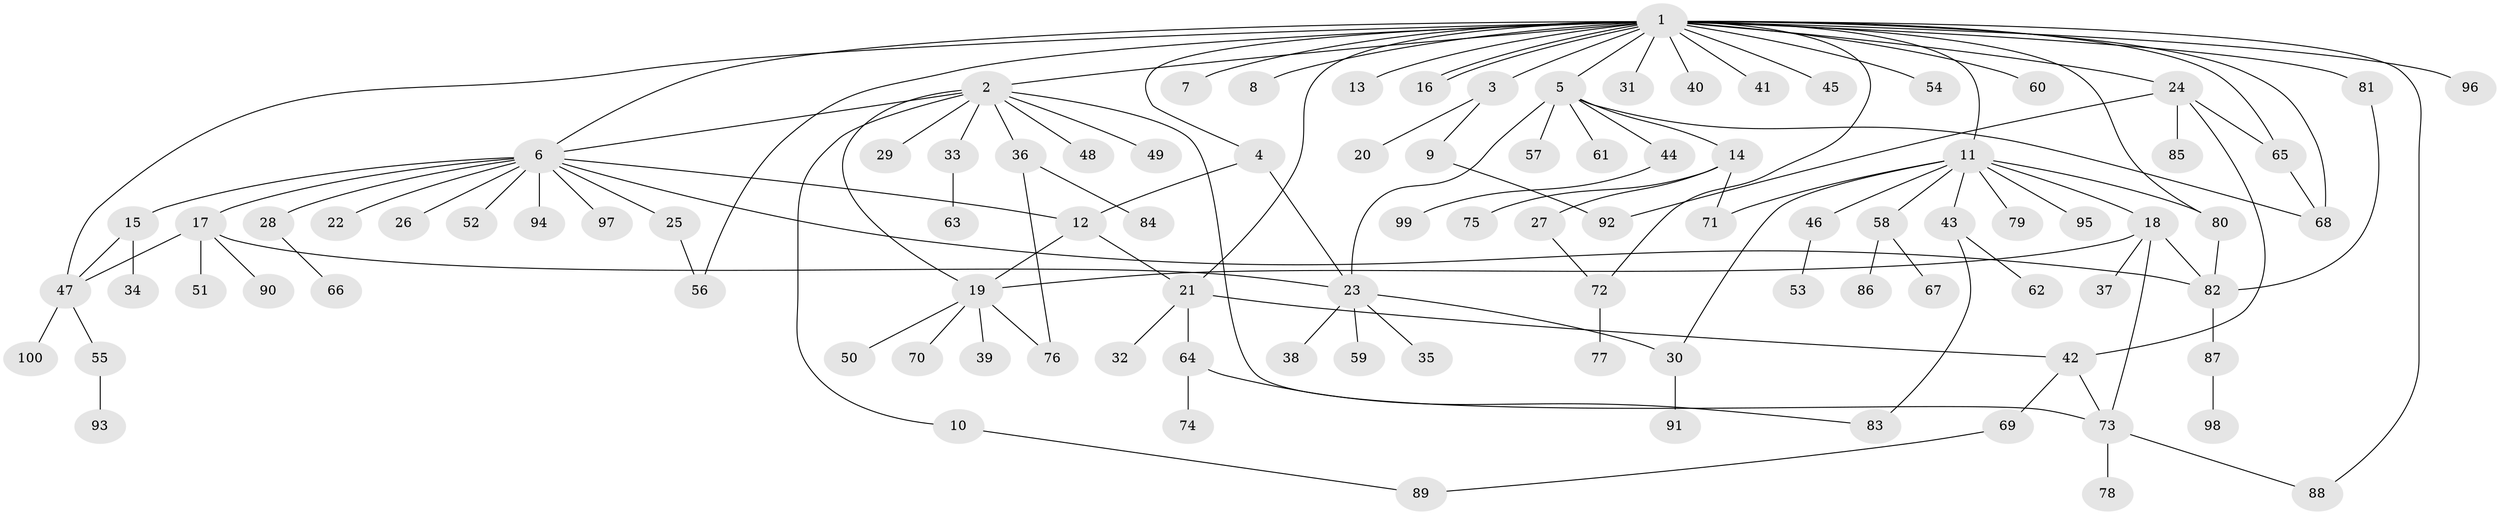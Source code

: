 // Generated by graph-tools (version 1.1) at 2025/49/03/09/25 03:49:50]
// undirected, 100 vertices, 128 edges
graph export_dot {
graph [start="1"]
  node [color=gray90,style=filled];
  1;
  2;
  3;
  4;
  5;
  6;
  7;
  8;
  9;
  10;
  11;
  12;
  13;
  14;
  15;
  16;
  17;
  18;
  19;
  20;
  21;
  22;
  23;
  24;
  25;
  26;
  27;
  28;
  29;
  30;
  31;
  32;
  33;
  34;
  35;
  36;
  37;
  38;
  39;
  40;
  41;
  42;
  43;
  44;
  45;
  46;
  47;
  48;
  49;
  50;
  51;
  52;
  53;
  54;
  55;
  56;
  57;
  58;
  59;
  60;
  61;
  62;
  63;
  64;
  65;
  66;
  67;
  68;
  69;
  70;
  71;
  72;
  73;
  74;
  75;
  76;
  77;
  78;
  79;
  80;
  81;
  82;
  83;
  84;
  85;
  86;
  87;
  88;
  89;
  90;
  91;
  92;
  93;
  94;
  95;
  96;
  97;
  98;
  99;
  100;
  1 -- 2;
  1 -- 3;
  1 -- 4;
  1 -- 5;
  1 -- 6;
  1 -- 7;
  1 -- 8;
  1 -- 11;
  1 -- 13;
  1 -- 16;
  1 -- 16;
  1 -- 21;
  1 -- 24;
  1 -- 31;
  1 -- 40;
  1 -- 41;
  1 -- 45;
  1 -- 47;
  1 -- 54;
  1 -- 56;
  1 -- 60;
  1 -- 65;
  1 -- 68;
  1 -- 72;
  1 -- 80;
  1 -- 81;
  1 -- 88;
  1 -- 96;
  2 -- 6;
  2 -- 10;
  2 -- 19;
  2 -- 29;
  2 -- 33;
  2 -- 36;
  2 -- 48;
  2 -- 49;
  2 -- 73;
  3 -- 9;
  3 -- 20;
  4 -- 12;
  4 -- 23;
  5 -- 14;
  5 -- 23;
  5 -- 44;
  5 -- 57;
  5 -- 61;
  5 -- 68;
  6 -- 12;
  6 -- 15;
  6 -- 17;
  6 -- 22;
  6 -- 25;
  6 -- 26;
  6 -- 28;
  6 -- 52;
  6 -- 82;
  6 -- 94;
  6 -- 97;
  9 -- 92;
  10 -- 89;
  11 -- 18;
  11 -- 30;
  11 -- 43;
  11 -- 46;
  11 -- 58;
  11 -- 71;
  11 -- 79;
  11 -- 80;
  11 -- 95;
  12 -- 19;
  12 -- 21;
  14 -- 27;
  14 -- 71;
  14 -- 75;
  15 -- 34;
  15 -- 47;
  17 -- 23;
  17 -- 47;
  17 -- 51;
  17 -- 90;
  18 -- 19;
  18 -- 37;
  18 -- 73;
  18 -- 82;
  19 -- 39;
  19 -- 50;
  19 -- 70;
  19 -- 76;
  21 -- 32;
  21 -- 42;
  21 -- 64;
  23 -- 30;
  23 -- 35;
  23 -- 38;
  23 -- 59;
  24 -- 42;
  24 -- 65;
  24 -- 85;
  24 -- 92;
  25 -- 56;
  27 -- 72;
  28 -- 66;
  30 -- 91;
  33 -- 63;
  36 -- 76;
  36 -- 84;
  42 -- 69;
  42 -- 73;
  43 -- 62;
  43 -- 83;
  44 -- 99;
  46 -- 53;
  47 -- 55;
  47 -- 100;
  55 -- 93;
  58 -- 67;
  58 -- 86;
  64 -- 74;
  64 -- 83;
  65 -- 68;
  69 -- 89;
  72 -- 77;
  73 -- 78;
  73 -- 88;
  80 -- 82;
  81 -- 82;
  82 -- 87;
  87 -- 98;
}
